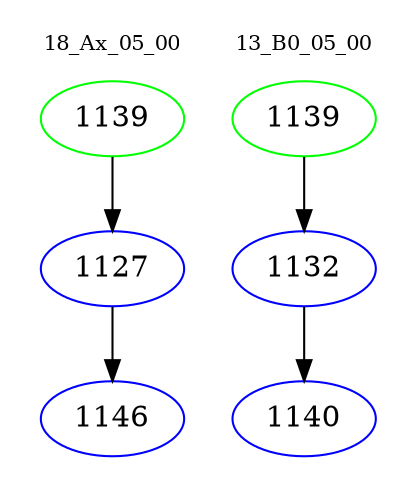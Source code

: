 digraph{
subgraph cluster_0 {
color = white
label = "18_Ax_05_00";
fontsize=10;
T0_1139 [label="1139", color="green"]
T0_1139 -> T0_1127 [color="black"]
T0_1127 [label="1127", color="blue"]
T0_1127 -> T0_1146 [color="black"]
T0_1146 [label="1146", color="blue"]
}
subgraph cluster_1 {
color = white
label = "13_B0_05_00";
fontsize=10;
T1_1139 [label="1139", color="green"]
T1_1139 -> T1_1132 [color="black"]
T1_1132 [label="1132", color="blue"]
T1_1132 -> T1_1140 [color="black"]
T1_1140 [label="1140", color="blue"]
}
}
